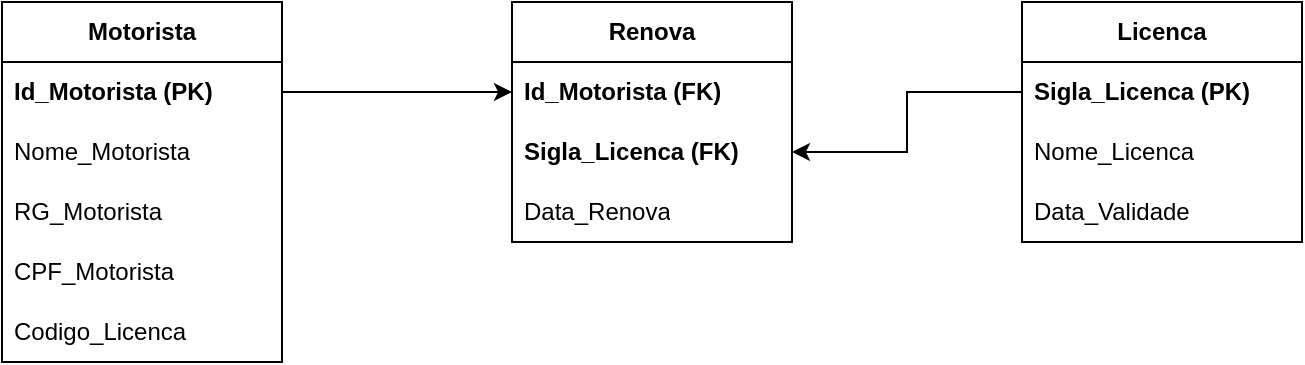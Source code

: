 <mxfile version="21.1.5" type="github">
  <diagram name="Página-1" id="85cVibnaZDrzpZm-tAQg">
    <mxGraphModel dx="940" dy="588" grid="0" gridSize="10" guides="1" tooltips="1" connect="1" arrows="1" fold="1" page="1" pageScale="1" pageWidth="1169" pageHeight="827" math="0" shadow="0">
      <root>
        <mxCell id="0" />
        <mxCell id="1" parent="0" />
        <mxCell id="bS5rdaKEA6mHnhPflJaO-1" value="&lt;b&gt;Motorista&lt;/b&gt;" style="swimlane;fontStyle=0;childLayout=stackLayout;horizontal=1;startSize=30;horizontalStack=0;resizeParent=1;resizeParentMax=0;resizeLast=0;collapsible=1;marginBottom=0;whiteSpace=wrap;html=1;" parent="1" vertex="1">
          <mxGeometry x="131" y="158" width="140" height="180" as="geometry" />
        </mxCell>
        <mxCell id="bS5rdaKEA6mHnhPflJaO-2" value="&lt;b&gt;Id_Motorista (PK)&lt;/b&gt;" style="text;strokeColor=none;fillColor=none;align=left;verticalAlign=middle;spacingLeft=4;spacingRight=4;overflow=hidden;points=[[0,0.5],[1,0.5]];portConstraint=eastwest;rotatable=0;whiteSpace=wrap;html=1;" parent="bS5rdaKEA6mHnhPflJaO-1" vertex="1">
          <mxGeometry y="30" width="140" height="30" as="geometry" />
        </mxCell>
        <mxCell id="bS5rdaKEA6mHnhPflJaO-3" value="Nome_Motorista" style="text;strokeColor=none;fillColor=none;align=left;verticalAlign=middle;spacingLeft=4;spacingRight=4;overflow=hidden;points=[[0,0.5],[1,0.5]];portConstraint=eastwest;rotatable=0;whiteSpace=wrap;html=1;" parent="bS5rdaKEA6mHnhPflJaO-1" vertex="1">
          <mxGeometry y="60" width="140" height="30" as="geometry" />
        </mxCell>
        <mxCell id="bS5rdaKEA6mHnhPflJaO-4" value="&lt;div&gt;RG_Motorista&lt;/div&gt;" style="text;strokeColor=none;fillColor=none;align=left;verticalAlign=middle;spacingLeft=4;spacingRight=4;overflow=hidden;points=[[0,0.5],[1,0.5]];portConstraint=eastwest;rotatable=0;whiteSpace=wrap;html=1;" parent="bS5rdaKEA6mHnhPflJaO-1" vertex="1">
          <mxGeometry y="90" width="140" height="30" as="geometry" />
        </mxCell>
        <mxCell id="CZAKT3-gu_QvicF6BL-h-10" value="CPF_Motorista" style="text;strokeColor=none;fillColor=none;align=left;verticalAlign=middle;spacingLeft=4;spacingRight=4;overflow=hidden;points=[[0,0.5],[1,0.5]];portConstraint=eastwest;rotatable=0;whiteSpace=wrap;html=1;" vertex="1" parent="bS5rdaKEA6mHnhPflJaO-1">
          <mxGeometry y="120" width="140" height="30" as="geometry" />
        </mxCell>
        <mxCell id="CZAKT3-gu_QvicF6BL-h-11" value="Codigo_Licenca" style="text;strokeColor=none;fillColor=none;align=left;verticalAlign=middle;spacingLeft=4;spacingRight=4;overflow=hidden;points=[[0,0.5],[1,0.5]];portConstraint=eastwest;rotatable=0;whiteSpace=wrap;html=1;" vertex="1" parent="bS5rdaKEA6mHnhPflJaO-1">
          <mxGeometry y="150" width="140" height="30" as="geometry" />
        </mxCell>
        <mxCell id="bS5rdaKEA6mHnhPflJaO-6" value="&lt;b&gt;Licenca&lt;/b&gt;" style="swimlane;fontStyle=0;childLayout=stackLayout;horizontal=1;startSize=30;horizontalStack=0;resizeParent=1;resizeParentMax=0;resizeLast=0;collapsible=1;marginBottom=0;whiteSpace=wrap;html=1;" parent="1" vertex="1">
          <mxGeometry x="641" y="158" width="140" height="120" as="geometry">
            <mxRectangle x="530" y="160" width="80" height="30" as="alternateBounds" />
          </mxGeometry>
        </mxCell>
        <mxCell id="bS5rdaKEA6mHnhPflJaO-8" value="&lt;b&gt;Sigla_Licenca (PK)&lt;/b&gt;" style="text;strokeColor=none;fillColor=none;align=left;verticalAlign=middle;spacingLeft=4;spacingRight=4;overflow=hidden;points=[[0,0.5],[1,0.5]];portConstraint=eastwest;rotatable=0;whiteSpace=wrap;html=1;" parent="bS5rdaKEA6mHnhPflJaO-6" vertex="1">
          <mxGeometry y="30" width="140" height="30" as="geometry" />
        </mxCell>
        <mxCell id="bS5rdaKEA6mHnhPflJaO-9" value="Nome_Licenca" style="text;strokeColor=none;fillColor=none;align=left;verticalAlign=middle;spacingLeft=4;spacingRight=4;overflow=hidden;points=[[0,0.5],[1,0.5]];portConstraint=eastwest;rotatable=0;whiteSpace=wrap;html=1;" parent="bS5rdaKEA6mHnhPflJaO-6" vertex="1">
          <mxGeometry y="60" width="140" height="30" as="geometry" />
        </mxCell>
        <mxCell id="bS5rdaKEA6mHnhPflJaO-10" value="Data_Validade" style="text;strokeColor=none;fillColor=none;align=left;verticalAlign=middle;spacingLeft=4;spacingRight=4;overflow=hidden;points=[[0,0.5],[1,0.5]];portConstraint=eastwest;rotatable=0;whiteSpace=wrap;html=1;" parent="bS5rdaKEA6mHnhPflJaO-6" vertex="1">
          <mxGeometry y="90" width="140" height="30" as="geometry" />
        </mxCell>
        <mxCell id="CZAKT3-gu_QvicF6BL-h-1" value="&lt;b&gt;Renova&lt;/b&gt;" style="swimlane;fontStyle=0;childLayout=stackLayout;horizontal=1;startSize=30;horizontalStack=0;resizeParent=1;resizeParentMax=0;resizeLast=0;collapsible=1;marginBottom=0;whiteSpace=wrap;html=1;" vertex="1" parent="1">
          <mxGeometry x="386" y="158" width="140" height="120" as="geometry" />
        </mxCell>
        <mxCell id="CZAKT3-gu_QvicF6BL-h-2" value="&lt;b&gt;Id_Motorista (FK)&lt;/b&gt;" style="text;strokeColor=none;fillColor=none;align=left;verticalAlign=middle;spacingLeft=4;spacingRight=4;overflow=hidden;points=[[0,0.5],[1,0.5]];portConstraint=eastwest;rotatable=0;whiteSpace=wrap;html=1;" vertex="1" parent="CZAKT3-gu_QvicF6BL-h-1">
          <mxGeometry y="30" width="140" height="30" as="geometry" />
        </mxCell>
        <mxCell id="CZAKT3-gu_QvicF6BL-h-4" value="&lt;b&gt;Sigla_Licenca (FK)&lt;/b&gt;" style="text;strokeColor=none;fillColor=none;align=left;verticalAlign=middle;spacingLeft=4;spacingRight=4;overflow=hidden;points=[[0,0.5],[1,0.5]];portConstraint=eastwest;rotatable=0;whiteSpace=wrap;html=1;" vertex="1" parent="CZAKT3-gu_QvicF6BL-h-1">
          <mxGeometry y="60" width="140" height="30" as="geometry" />
        </mxCell>
        <mxCell id="CZAKT3-gu_QvicF6BL-h-3" value="Data_Renova" style="text;strokeColor=none;fillColor=none;align=left;verticalAlign=middle;spacingLeft=4;spacingRight=4;overflow=hidden;points=[[0,0.5],[1,0.5]];portConstraint=eastwest;rotatable=0;whiteSpace=wrap;html=1;" vertex="1" parent="CZAKT3-gu_QvicF6BL-h-1">
          <mxGeometry y="90" width="140" height="30" as="geometry" />
        </mxCell>
        <mxCell id="CZAKT3-gu_QvicF6BL-h-13" style="edgeStyle=orthogonalEdgeStyle;rounded=0;orthogonalLoop=1;jettySize=auto;html=1;exitX=1;exitY=0.5;exitDx=0;exitDy=0;" edge="1" parent="1" source="bS5rdaKEA6mHnhPflJaO-2" target="CZAKT3-gu_QvicF6BL-h-2">
          <mxGeometry relative="1" as="geometry" />
        </mxCell>
        <mxCell id="CZAKT3-gu_QvicF6BL-h-14" style="edgeStyle=orthogonalEdgeStyle;rounded=0;orthogonalLoop=1;jettySize=auto;html=1;exitX=0;exitY=0.5;exitDx=0;exitDy=0;entryX=1;entryY=0.5;entryDx=0;entryDy=0;" edge="1" parent="1" source="bS5rdaKEA6mHnhPflJaO-8" target="CZAKT3-gu_QvicF6BL-h-4">
          <mxGeometry relative="1" as="geometry" />
        </mxCell>
      </root>
    </mxGraphModel>
  </diagram>
</mxfile>
